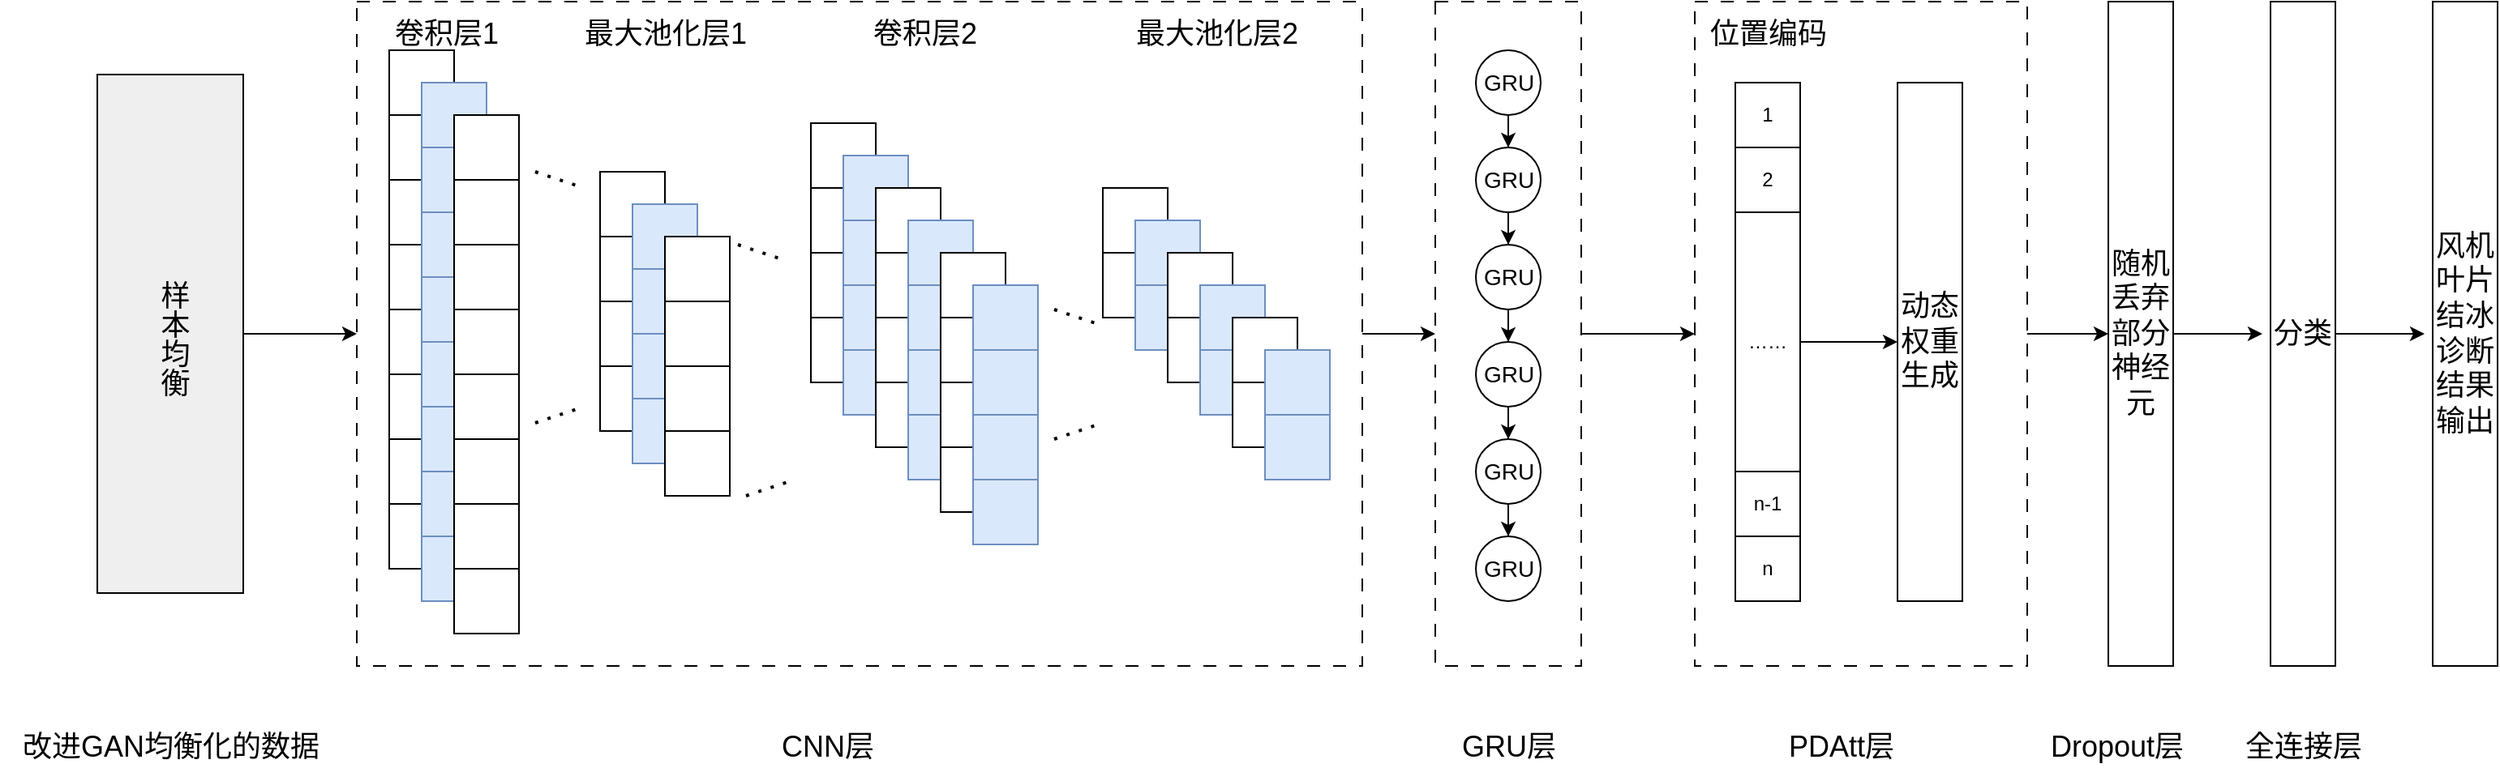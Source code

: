 <mxfile version="28.1.1">
  <diagram name="第 1 页" id="3qfA8Mtb4AT6Ri3JGO9B">
    <mxGraphModel dx="1866" dy="1035" grid="1" gridSize="10" guides="1" tooltips="1" connect="1" arrows="1" fold="1" page="1" pageScale="1" pageWidth="827" pageHeight="1169" math="0" shadow="0">
      <root>
        <mxCell id="0" />
        <mxCell id="1" parent="0" />
        <mxCell id="D4osHIyZ-YNcSRswqnrZ-230" style="edgeStyle=orthogonalEdgeStyle;rounded=0;orthogonalLoop=1;jettySize=auto;html=1;entryX=1;entryY=0.5;entryDx=0;entryDy=0;" parent="1" source="D4osHIyZ-YNcSRswqnrZ-218" edge="1">
          <mxGeometry relative="1" as="geometry">
            <mxPoint x="1340" y="425" as="targetPoint" />
          </mxGeometry>
        </mxCell>
        <mxCell id="D4osHIyZ-YNcSRswqnrZ-218" value="" style="rounded=0;whiteSpace=wrap;html=1;dashed=1;dashPattern=8 8;" parent="1" vertex="1">
          <mxGeometry x="1085" y="220" width="205" height="410" as="geometry" />
        </mxCell>
        <mxCell id="D4osHIyZ-YNcSRswqnrZ-229" style="edgeStyle=orthogonalEdgeStyle;rounded=0;orthogonalLoop=1;jettySize=auto;html=1;entryX=0;entryY=0.5;entryDx=0;entryDy=0;" parent="1" source="D4osHIyZ-YNcSRswqnrZ-191" target="D4osHIyZ-YNcSRswqnrZ-218" edge="1">
          <mxGeometry relative="1" as="geometry" />
        </mxCell>
        <mxCell id="D4osHIyZ-YNcSRswqnrZ-191" value="" style="rounded=0;whiteSpace=wrap;html=1;dashed=1;dashPattern=8 8;" parent="1" vertex="1">
          <mxGeometry x="925" y="220" width="90" height="410" as="geometry" />
        </mxCell>
        <mxCell id="D4osHIyZ-YNcSRswqnrZ-196" style="edgeStyle=orthogonalEdgeStyle;rounded=0;orthogonalLoop=1;jettySize=auto;html=1;exitX=1;exitY=0.5;exitDx=0;exitDy=0;entryX=0;entryY=0.5;entryDx=0;entryDy=0;" parent="1" source="D4osHIyZ-YNcSRswqnrZ-190" target="D4osHIyZ-YNcSRswqnrZ-191" edge="1">
          <mxGeometry relative="1" as="geometry" />
        </mxCell>
        <mxCell id="D4osHIyZ-YNcSRswqnrZ-190" value="" style="rounded=0;whiteSpace=wrap;html=1;dashed=1;dashPattern=8 8;" parent="1" vertex="1">
          <mxGeometry x="260" y="220" width="620" height="410" as="geometry" />
        </mxCell>
        <mxCell id="D4osHIyZ-YNcSRswqnrZ-173" value="" style="group" parent="1" vertex="1" connectable="0">
          <mxGeometry x="720" y="335" width="140" height="180" as="geometry" />
        </mxCell>
        <mxCell id="D4osHIyZ-YNcSRswqnrZ-158" value="" style="rounded=0;whiteSpace=wrap;html=1;" parent="D4osHIyZ-YNcSRswqnrZ-173" vertex="1">
          <mxGeometry width="40" height="40" as="geometry" />
        </mxCell>
        <mxCell id="D4osHIyZ-YNcSRswqnrZ-159" value="" style="rounded=0;whiteSpace=wrap;html=1;" parent="D4osHIyZ-YNcSRswqnrZ-173" vertex="1">
          <mxGeometry y="40" width="40" height="40" as="geometry" />
        </mxCell>
        <mxCell id="D4osHIyZ-YNcSRswqnrZ-163" value="" style="rounded=0;whiteSpace=wrap;html=1;fillColor=#dae8fc;strokeColor=#6c8ebf;" parent="D4osHIyZ-YNcSRswqnrZ-173" vertex="1">
          <mxGeometry x="20" y="20" width="40" height="40" as="geometry" />
        </mxCell>
        <mxCell id="D4osHIyZ-YNcSRswqnrZ-164" value="" style="rounded=0;whiteSpace=wrap;html=1;fillColor=#dae8fc;strokeColor=#6c8ebf;" parent="D4osHIyZ-YNcSRswqnrZ-173" vertex="1">
          <mxGeometry x="20" y="60" width="40" height="40" as="geometry" />
        </mxCell>
        <mxCell id="D4osHIyZ-YNcSRswqnrZ-165" value="" style="rounded=0;whiteSpace=wrap;html=1;" parent="D4osHIyZ-YNcSRswqnrZ-173" vertex="1">
          <mxGeometry x="40" y="40" width="40" height="40" as="geometry" />
        </mxCell>
        <mxCell id="D4osHIyZ-YNcSRswqnrZ-166" value="" style="rounded=0;whiteSpace=wrap;html=1;" parent="D4osHIyZ-YNcSRswqnrZ-173" vertex="1">
          <mxGeometry x="40" y="80" width="40" height="40" as="geometry" />
        </mxCell>
        <mxCell id="D4osHIyZ-YNcSRswqnrZ-167" value="" style="rounded=0;whiteSpace=wrap;html=1;fillColor=#dae8fc;strokeColor=#6c8ebf;" parent="D4osHIyZ-YNcSRswqnrZ-173" vertex="1">
          <mxGeometry x="60" y="60" width="40" height="40" as="geometry" />
        </mxCell>
        <mxCell id="D4osHIyZ-YNcSRswqnrZ-168" value="" style="rounded=0;whiteSpace=wrap;html=1;fillColor=#dae8fc;strokeColor=#6c8ebf;" parent="D4osHIyZ-YNcSRswqnrZ-173" vertex="1">
          <mxGeometry x="60" y="100" width="40" height="40" as="geometry" />
        </mxCell>
        <mxCell id="D4osHIyZ-YNcSRswqnrZ-169" value="" style="rounded=0;whiteSpace=wrap;html=1;" parent="D4osHIyZ-YNcSRswqnrZ-173" vertex="1">
          <mxGeometry x="80" y="80" width="40" height="40" as="geometry" />
        </mxCell>
        <mxCell id="D4osHIyZ-YNcSRswqnrZ-170" value="" style="rounded=0;whiteSpace=wrap;html=1;" parent="D4osHIyZ-YNcSRswqnrZ-173" vertex="1">
          <mxGeometry x="80" y="120" width="40" height="40" as="geometry" />
        </mxCell>
        <mxCell id="D4osHIyZ-YNcSRswqnrZ-171" value="" style="rounded=0;whiteSpace=wrap;html=1;fillColor=#dae8fc;strokeColor=#6c8ebf;" parent="D4osHIyZ-YNcSRswqnrZ-173" vertex="1">
          <mxGeometry x="100" y="100" width="40" height="40" as="geometry" />
        </mxCell>
        <mxCell id="D4osHIyZ-YNcSRswqnrZ-172" value="" style="rounded=0;whiteSpace=wrap;html=1;fillColor=#dae8fc;strokeColor=#6c8ebf;" parent="D4osHIyZ-YNcSRswqnrZ-173" vertex="1">
          <mxGeometry x="100" y="140" width="40" height="40" as="geometry" />
        </mxCell>
        <mxCell id="D4osHIyZ-YNcSRswqnrZ-174" value="" style="group" parent="1" vertex="1" connectable="0">
          <mxGeometry x="540" y="295" width="140" height="260" as="geometry" />
        </mxCell>
        <mxCell id="D4osHIyZ-YNcSRswqnrZ-41" value="" style="rounded=0;whiteSpace=wrap;html=1;" parent="D4osHIyZ-YNcSRswqnrZ-174" vertex="1">
          <mxGeometry width="40" height="40" as="geometry" />
        </mxCell>
        <mxCell id="D4osHIyZ-YNcSRswqnrZ-42" value="" style="rounded=0;whiteSpace=wrap;html=1;" parent="D4osHIyZ-YNcSRswqnrZ-174" vertex="1">
          <mxGeometry y="40" width="40" height="40" as="geometry" />
        </mxCell>
        <mxCell id="D4osHIyZ-YNcSRswqnrZ-43" value="" style="rounded=0;whiteSpace=wrap;html=1;" parent="D4osHIyZ-YNcSRswqnrZ-174" vertex="1">
          <mxGeometry y="80" width="40" height="40" as="geometry" />
        </mxCell>
        <mxCell id="D4osHIyZ-YNcSRswqnrZ-44" value="" style="rounded=0;whiteSpace=wrap;html=1;" parent="D4osHIyZ-YNcSRswqnrZ-174" vertex="1">
          <mxGeometry y="120" width="40" height="40" as="geometry" />
        </mxCell>
        <mxCell id="D4osHIyZ-YNcSRswqnrZ-45" value="" style="rounded=0;whiteSpace=wrap;html=1;fillColor=#dae8fc;strokeColor=#6c8ebf;" parent="D4osHIyZ-YNcSRswqnrZ-174" vertex="1">
          <mxGeometry x="20" y="20" width="40" height="40" as="geometry" />
        </mxCell>
        <mxCell id="D4osHIyZ-YNcSRswqnrZ-46" value="" style="rounded=0;whiteSpace=wrap;html=1;fillColor=#dae8fc;strokeColor=#6c8ebf;" parent="D4osHIyZ-YNcSRswqnrZ-174" vertex="1">
          <mxGeometry x="20" y="60" width="40" height="40" as="geometry" />
        </mxCell>
        <mxCell id="D4osHIyZ-YNcSRswqnrZ-47" value="" style="rounded=0;whiteSpace=wrap;html=1;fillColor=#dae8fc;strokeColor=#6c8ebf;" parent="D4osHIyZ-YNcSRswqnrZ-174" vertex="1">
          <mxGeometry x="20" y="140" width="40" height="40" as="geometry" />
        </mxCell>
        <mxCell id="D4osHIyZ-YNcSRswqnrZ-50" value="" style="rounded=0;whiteSpace=wrap;html=1;fillColor=#dae8fc;strokeColor=#6c8ebf;" parent="D4osHIyZ-YNcSRswqnrZ-174" vertex="1">
          <mxGeometry x="20" y="100" width="40" height="40" as="geometry" />
        </mxCell>
        <mxCell id="D4osHIyZ-YNcSRswqnrZ-93" value="" style="rounded=0;whiteSpace=wrap;html=1;" parent="D4osHIyZ-YNcSRswqnrZ-174" vertex="1">
          <mxGeometry x="40" y="40" width="40" height="40" as="geometry" />
        </mxCell>
        <mxCell id="D4osHIyZ-YNcSRswqnrZ-94" value="" style="rounded=0;whiteSpace=wrap;html=1;" parent="D4osHIyZ-YNcSRswqnrZ-174" vertex="1">
          <mxGeometry x="40" y="80" width="40" height="40" as="geometry" />
        </mxCell>
        <mxCell id="D4osHIyZ-YNcSRswqnrZ-95" value="" style="rounded=0;whiteSpace=wrap;html=1;" parent="D4osHIyZ-YNcSRswqnrZ-174" vertex="1">
          <mxGeometry x="40" y="160" width="40" height="40" as="geometry" />
        </mxCell>
        <mxCell id="D4osHIyZ-YNcSRswqnrZ-96" value="" style="rounded=0;whiteSpace=wrap;html=1;" parent="D4osHIyZ-YNcSRswqnrZ-174" vertex="1">
          <mxGeometry x="40" y="120" width="40" height="40" as="geometry" />
        </mxCell>
        <mxCell id="D4osHIyZ-YNcSRswqnrZ-97" value="" style="rounded=0;whiteSpace=wrap;html=1;fillColor=#dae8fc;strokeColor=#6c8ebf;" parent="D4osHIyZ-YNcSRswqnrZ-174" vertex="1">
          <mxGeometry x="60" y="60" width="40" height="40" as="geometry" />
        </mxCell>
        <mxCell id="D4osHIyZ-YNcSRswqnrZ-98" value="" style="rounded=0;whiteSpace=wrap;html=1;fillColor=#dae8fc;strokeColor=#6c8ebf;" parent="D4osHIyZ-YNcSRswqnrZ-174" vertex="1">
          <mxGeometry x="60" y="100" width="40" height="40" as="geometry" />
        </mxCell>
        <mxCell id="D4osHIyZ-YNcSRswqnrZ-99" value="" style="rounded=0;whiteSpace=wrap;html=1;fillColor=#dae8fc;strokeColor=#6c8ebf;" parent="D4osHIyZ-YNcSRswqnrZ-174" vertex="1">
          <mxGeometry x="60" y="180" width="40" height="40" as="geometry" />
        </mxCell>
        <mxCell id="D4osHIyZ-YNcSRswqnrZ-100" value="" style="rounded=0;whiteSpace=wrap;html=1;fillColor=#dae8fc;strokeColor=#6c8ebf;" parent="D4osHIyZ-YNcSRswqnrZ-174" vertex="1">
          <mxGeometry x="60" y="140" width="40" height="40" as="geometry" />
        </mxCell>
        <mxCell id="D4osHIyZ-YNcSRswqnrZ-101" value="" style="rounded=0;whiteSpace=wrap;html=1;" parent="D4osHIyZ-YNcSRswqnrZ-174" vertex="1">
          <mxGeometry x="80" y="80" width="40" height="40" as="geometry" />
        </mxCell>
        <mxCell id="D4osHIyZ-YNcSRswqnrZ-102" value="" style="rounded=0;whiteSpace=wrap;html=1;" parent="D4osHIyZ-YNcSRswqnrZ-174" vertex="1">
          <mxGeometry x="80" y="120" width="40" height="40" as="geometry" />
        </mxCell>
        <mxCell id="D4osHIyZ-YNcSRswqnrZ-103" value="" style="rounded=0;whiteSpace=wrap;html=1;" parent="D4osHIyZ-YNcSRswqnrZ-174" vertex="1">
          <mxGeometry x="80" y="200" width="40" height="40" as="geometry" />
        </mxCell>
        <mxCell id="D4osHIyZ-YNcSRswqnrZ-104" value="" style="rounded=0;whiteSpace=wrap;html=1;" parent="D4osHIyZ-YNcSRswqnrZ-174" vertex="1">
          <mxGeometry x="80" y="160" width="40" height="40" as="geometry" />
        </mxCell>
        <mxCell id="D4osHIyZ-YNcSRswqnrZ-105" value="" style="rounded=0;whiteSpace=wrap;html=1;" parent="D4osHIyZ-YNcSRswqnrZ-174" vertex="1">
          <mxGeometry x="80" y="80" width="40" height="40" as="geometry" />
        </mxCell>
        <mxCell id="D4osHIyZ-YNcSRswqnrZ-106" value="" style="rounded=0;whiteSpace=wrap;html=1;" parent="D4osHIyZ-YNcSRswqnrZ-174" vertex="1">
          <mxGeometry x="80" y="120" width="40" height="40" as="geometry" />
        </mxCell>
        <mxCell id="D4osHIyZ-YNcSRswqnrZ-107" value="" style="rounded=0;whiteSpace=wrap;html=1;" parent="D4osHIyZ-YNcSRswqnrZ-174" vertex="1">
          <mxGeometry x="80" y="200" width="40" height="40" as="geometry" />
        </mxCell>
        <mxCell id="D4osHIyZ-YNcSRswqnrZ-108" value="" style="rounded=0;whiteSpace=wrap;html=1;" parent="D4osHIyZ-YNcSRswqnrZ-174" vertex="1">
          <mxGeometry x="80" y="160" width="40" height="40" as="geometry" />
        </mxCell>
        <mxCell id="D4osHIyZ-YNcSRswqnrZ-109" value="" style="rounded=0;whiteSpace=wrap;html=1;fillColor=#dae8fc;strokeColor=#6c8ebf;" parent="D4osHIyZ-YNcSRswqnrZ-174" vertex="1">
          <mxGeometry x="100" y="100" width="40" height="40" as="geometry" />
        </mxCell>
        <mxCell id="D4osHIyZ-YNcSRswqnrZ-110" value="" style="rounded=0;whiteSpace=wrap;html=1;fillColor=#dae8fc;strokeColor=#6c8ebf;" parent="D4osHIyZ-YNcSRswqnrZ-174" vertex="1">
          <mxGeometry x="100" y="140" width="40" height="40" as="geometry" />
        </mxCell>
        <mxCell id="D4osHIyZ-YNcSRswqnrZ-111" value="" style="rounded=0;whiteSpace=wrap;html=1;fillColor=#dae8fc;strokeColor=#6c8ebf;" parent="D4osHIyZ-YNcSRswqnrZ-174" vertex="1">
          <mxGeometry x="100" y="220" width="40" height="40" as="geometry" />
        </mxCell>
        <mxCell id="D4osHIyZ-YNcSRswqnrZ-112" value="" style="rounded=0;whiteSpace=wrap;html=1;fillColor=#dae8fc;strokeColor=#6c8ebf;" parent="D4osHIyZ-YNcSRswqnrZ-174" vertex="1">
          <mxGeometry x="100" y="180" width="40" height="40" as="geometry" />
        </mxCell>
        <mxCell id="D4osHIyZ-YNcSRswqnrZ-175" value="" style="group" parent="1" vertex="1" connectable="0">
          <mxGeometry x="410" y="325" width="80" height="200" as="geometry" />
        </mxCell>
        <mxCell id="D4osHIyZ-YNcSRswqnrZ-25" value="" style="rounded=0;whiteSpace=wrap;html=1;" parent="D4osHIyZ-YNcSRswqnrZ-175" vertex="1">
          <mxGeometry width="40" height="40" as="geometry" />
        </mxCell>
        <mxCell id="D4osHIyZ-YNcSRswqnrZ-26" value="" style="rounded=0;whiteSpace=wrap;html=1;" parent="D4osHIyZ-YNcSRswqnrZ-175" vertex="1">
          <mxGeometry y="40" width="40" height="40" as="geometry" />
        </mxCell>
        <mxCell id="D4osHIyZ-YNcSRswqnrZ-27" value="" style="rounded=0;whiteSpace=wrap;html=1;" parent="D4osHIyZ-YNcSRswqnrZ-175" vertex="1">
          <mxGeometry y="80" width="40" height="40" as="geometry" />
        </mxCell>
        <mxCell id="D4osHIyZ-YNcSRswqnrZ-28" value="" style="rounded=0;whiteSpace=wrap;html=1;" parent="D4osHIyZ-YNcSRswqnrZ-175" vertex="1">
          <mxGeometry y="120" width="40" height="40" as="geometry" />
        </mxCell>
        <mxCell id="D4osHIyZ-YNcSRswqnrZ-29" value="" style="rounded=0;whiteSpace=wrap;html=1;fillColor=#dae8fc;strokeColor=#6c8ebf;" parent="D4osHIyZ-YNcSRswqnrZ-175" vertex="1">
          <mxGeometry x="20" y="20" width="40" height="40" as="geometry" />
        </mxCell>
        <mxCell id="D4osHIyZ-YNcSRswqnrZ-30" value="" style="rounded=0;whiteSpace=wrap;html=1;fillColor=#dae8fc;strokeColor=#6c8ebf;" parent="D4osHIyZ-YNcSRswqnrZ-175" vertex="1">
          <mxGeometry x="20" y="60" width="40" height="40" as="geometry" />
        </mxCell>
        <mxCell id="D4osHIyZ-YNcSRswqnrZ-31" value="" style="rounded=0;whiteSpace=wrap;html=1;fillColor=#dae8fc;strokeColor=#6c8ebf;" parent="D4osHIyZ-YNcSRswqnrZ-175" vertex="1">
          <mxGeometry x="20" y="140" width="40" height="40" as="geometry" />
        </mxCell>
        <mxCell id="D4osHIyZ-YNcSRswqnrZ-36" value="" style="rounded=0;whiteSpace=wrap;html=1;fillColor=#dae8fc;strokeColor=#6c8ebf;" parent="D4osHIyZ-YNcSRswqnrZ-175" vertex="1">
          <mxGeometry x="20" y="100" width="40" height="40" as="geometry" />
        </mxCell>
        <mxCell id="D4osHIyZ-YNcSRswqnrZ-113" value="" style="rounded=0;whiteSpace=wrap;html=1;" parent="D4osHIyZ-YNcSRswqnrZ-175" vertex="1">
          <mxGeometry x="40" y="40" width="40" height="40" as="geometry" />
        </mxCell>
        <mxCell id="D4osHIyZ-YNcSRswqnrZ-114" value="" style="rounded=0;whiteSpace=wrap;html=1;" parent="D4osHIyZ-YNcSRswqnrZ-175" vertex="1">
          <mxGeometry x="40" y="80" width="40" height="40" as="geometry" />
        </mxCell>
        <mxCell id="D4osHIyZ-YNcSRswqnrZ-115" value="" style="rounded=0;whiteSpace=wrap;html=1;" parent="D4osHIyZ-YNcSRswqnrZ-175" vertex="1">
          <mxGeometry x="40" y="160" width="40" height="40" as="geometry" />
        </mxCell>
        <mxCell id="D4osHIyZ-YNcSRswqnrZ-116" value="" style="rounded=0;whiteSpace=wrap;html=1;" parent="D4osHIyZ-YNcSRswqnrZ-175" vertex="1">
          <mxGeometry x="40" y="120" width="40" height="40" as="geometry" />
        </mxCell>
        <mxCell id="D4osHIyZ-YNcSRswqnrZ-176" value="" style="group" parent="1" vertex="1" connectable="0">
          <mxGeometry x="280" y="250" width="80" height="360" as="geometry" />
        </mxCell>
        <mxCell id="D4osHIyZ-YNcSRswqnrZ-1" value="" style="rounded=0;whiteSpace=wrap;html=1;" parent="D4osHIyZ-YNcSRswqnrZ-176" vertex="1">
          <mxGeometry width="40" height="40" as="geometry" />
        </mxCell>
        <mxCell id="D4osHIyZ-YNcSRswqnrZ-2" value="" style="rounded=0;whiteSpace=wrap;html=1;" parent="D4osHIyZ-YNcSRswqnrZ-176" vertex="1">
          <mxGeometry y="40" width="40" height="40" as="geometry" />
        </mxCell>
        <mxCell id="D4osHIyZ-YNcSRswqnrZ-3" value="" style="rounded=0;whiteSpace=wrap;html=1;" parent="D4osHIyZ-YNcSRswqnrZ-176" vertex="1">
          <mxGeometry y="80" width="40" height="40" as="geometry" />
        </mxCell>
        <mxCell id="D4osHIyZ-YNcSRswqnrZ-4" value="" style="rounded=0;whiteSpace=wrap;html=1;" parent="D4osHIyZ-YNcSRswqnrZ-176" vertex="1">
          <mxGeometry y="120" width="40" height="40" as="geometry" />
        </mxCell>
        <mxCell id="D4osHIyZ-YNcSRswqnrZ-5" value="" style="rounded=0;whiteSpace=wrap;html=1;" parent="D4osHIyZ-YNcSRswqnrZ-176" vertex="1">
          <mxGeometry y="160" width="40" height="40" as="geometry" />
        </mxCell>
        <mxCell id="D4osHIyZ-YNcSRswqnrZ-6" value="" style="rounded=0;whiteSpace=wrap;html=1;" parent="D4osHIyZ-YNcSRswqnrZ-176" vertex="1">
          <mxGeometry y="200" width="40" height="40" as="geometry" />
        </mxCell>
        <mxCell id="D4osHIyZ-YNcSRswqnrZ-7" value="" style="rounded=0;whiteSpace=wrap;html=1;" parent="D4osHIyZ-YNcSRswqnrZ-176" vertex="1">
          <mxGeometry y="240" width="40" height="40" as="geometry" />
        </mxCell>
        <mxCell id="D4osHIyZ-YNcSRswqnrZ-8" value="" style="rounded=0;whiteSpace=wrap;html=1;" parent="D4osHIyZ-YNcSRswqnrZ-176" vertex="1">
          <mxGeometry y="280" width="40" height="40" as="geometry" />
        </mxCell>
        <mxCell id="D4osHIyZ-YNcSRswqnrZ-9" value="" style="rounded=0;whiteSpace=wrap;html=1;fillColor=#dae8fc;strokeColor=#6c8ebf;" parent="D4osHIyZ-YNcSRswqnrZ-176" vertex="1">
          <mxGeometry x="20" y="20" width="40" height="40" as="geometry" />
        </mxCell>
        <mxCell id="D4osHIyZ-YNcSRswqnrZ-10" value="" style="rounded=0;whiteSpace=wrap;html=1;fillColor=#dae8fc;strokeColor=#6c8ebf;" parent="D4osHIyZ-YNcSRswqnrZ-176" vertex="1">
          <mxGeometry x="20" y="60" width="40" height="40" as="geometry" />
        </mxCell>
        <mxCell id="D4osHIyZ-YNcSRswqnrZ-11" value="" style="rounded=0;whiteSpace=wrap;html=1;fillColor=#dae8fc;strokeColor=#6c8ebf;" parent="D4osHIyZ-YNcSRswqnrZ-176" vertex="1">
          <mxGeometry x="20" y="100" width="40" height="40" as="geometry" />
        </mxCell>
        <mxCell id="D4osHIyZ-YNcSRswqnrZ-12" value="" style="rounded=0;whiteSpace=wrap;html=1;fillColor=#dae8fc;strokeColor=#6c8ebf;" parent="D4osHIyZ-YNcSRswqnrZ-176" vertex="1">
          <mxGeometry x="20" y="140" width="40" height="40" as="geometry" />
        </mxCell>
        <mxCell id="D4osHIyZ-YNcSRswqnrZ-13" value="" style="rounded=0;whiteSpace=wrap;html=1;fillColor=#dae8fc;strokeColor=#6c8ebf;" parent="D4osHIyZ-YNcSRswqnrZ-176" vertex="1">
          <mxGeometry x="20" y="180" width="40" height="40" as="geometry" />
        </mxCell>
        <mxCell id="D4osHIyZ-YNcSRswqnrZ-14" value="" style="rounded=0;whiteSpace=wrap;html=1;fillColor=#dae8fc;strokeColor=#6c8ebf;" parent="D4osHIyZ-YNcSRswqnrZ-176" vertex="1">
          <mxGeometry x="20" y="220" width="40" height="40" as="geometry" />
        </mxCell>
        <mxCell id="D4osHIyZ-YNcSRswqnrZ-15" value="" style="rounded=0;whiteSpace=wrap;html=1;fillColor=#dae8fc;strokeColor=#6c8ebf;" parent="D4osHIyZ-YNcSRswqnrZ-176" vertex="1">
          <mxGeometry x="20" y="260" width="40" height="40" as="geometry" />
        </mxCell>
        <mxCell id="D4osHIyZ-YNcSRswqnrZ-16" value="" style="rounded=0;whiteSpace=wrap;html=1;fillColor=#dae8fc;strokeColor=#6c8ebf;" parent="D4osHIyZ-YNcSRswqnrZ-176" vertex="1">
          <mxGeometry x="20" y="300" width="40" height="40" as="geometry" />
        </mxCell>
        <mxCell id="D4osHIyZ-YNcSRswqnrZ-17" value="" style="rounded=0;whiteSpace=wrap;html=1;" parent="D4osHIyZ-YNcSRswqnrZ-176" vertex="1">
          <mxGeometry x="40" y="40" width="40" height="40" as="geometry" />
        </mxCell>
        <mxCell id="D4osHIyZ-YNcSRswqnrZ-18" value="" style="rounded=0;whiteSpace=wrap;html=1;" parent="D4osHIyZ-YNcSRswqnrZ-176" vertex="1">
          <mxGeometry x="40" y="80" width="40" height="40" as="geometry" />
        </mxCell>
        <mxCell id="D4osHIyZ-YNcSRswqnrZ-19" value="" style="rounded=0;whiteSpace=wrap;html=1;" parent="D4osHIyZ-YNcSRswqnrZ-176" vertex="1">
          <mxGeometry x="40" y="120" width="40" height="40" as="geometry" />
        </mxCell>
        <mxCell id="D4osHIyZ-YNcSRswqnrZ-20" value="" style="rounded=0;whiteSpace=wrap;html=1;" parent="D4osHIyZ-YNcSRswqnrZ-176" vertex="1">
          <mxGeometry x="40" y="160" width="40" height="40" as="geometry" />
        </mxCell>
        <mxCell id="D4osHIyZ-YNcSRswqnrZ-21" value="" style="rounded=0;whiteSpace=wrap;html=1;" parent="D4osHIyZ-YNcSRswqnrZ-176" vertex="1">
          <mxGeometry x="40" y="200" width="40" height="40" as="geometry" />
        </mxCell>
        <mxCell id="D4osHIyZ-YNcSRswqnrZ-22" value="" style="rounded=0;whiteSpace=wrap;html=1;" parent="D4osHIyZ-YNcSRswqnrZ-176" vertex="1">
          <mxGeometry x="40" y="240" width="40" height="40" as="geometry" />
        </mxCell>
        <mxCell id="D4osHIyZ-YNcSRswqnrZ-23" value="" style="rounded=0;whiteSpace=wrap;html=1;" parent="D4osHIyZ-YNcSRswqnrZ-176" vertex="1">
          <mxGeometry x="40" y="280" width="40" height="40" as="geometry" />
        </mxCell>
        <mxCell id="D4osHIyZ-YNcSRswqnrZ-24" value="" style="rounded=0;whiteSpace=wrap;html=1;" parent="D4osHIyZ-YNcSRswqnrZ-176" vertex="1">
          <mxGeometry x="40" y="320" width="40" height="40" as="geometry" />
        </mxCell>
        <mxCell id="D4osHIyZ-YNcSRswqnrZ-179" style="edgeStyle=orthogonalEdgeStyle;rounded=0;orthogonalLoop=1;jettySize=auto;html=1;entryX=0.5;entryY=0;entryDx=0;entryDy=0;" parent="1" source="D4osHIyZ-YNcSRswqnrZ-177" target="D4osHIyZ-YNcSRswqnrZ-178" edge="1">
          <mxGeometry relative="1" as="geometry" />
        </mxCell>
        <mxCell id="D4osHIyZ-YNcSRswqnrZ-177" value="" style="ellipse;whiteSpace=wrap;html=1;aspect=fixed;" parent="1" vertex="1">
          <mxGeometry x="950" y="310" width="40" height="40" as="geometry" />
        </mxCell>
        <mxCell id="D4osHIyZ-YNcSRswqnrZ-181" style="edgeStyle=orthogonalEdgeStyle;rounded=0;orthogonalLoop=1;jettySize=auto;html=1;entryX=0.5;entryY=0;entryDx=0;entryDy=0;" parent="1" source="D4osHIyZ-YNcSRswqnrZ-178" target="D4osHIyZ-YNcSRswqnrZ-180" edge="1">
          <mxGeometry relative="1" as="geometry" />
        </mxCell>
        <mxCell id="D4osHIyZ-YNcSRswqnrZ-178" value="" style="ellipse;whiteSpace=wrap;html=1;aspect=fixed;" parent="1" vertex="1">
          <mxGeometry x="950" y="370" width="40" height="40" as="geometry" />
        </mxCell>
        <mxCell id="D4osHIyZ-YNcSRswqnrZ-187" style="edgeStyle=orthogonalEdgeStyle;rounded=0;orthogonalLoop=1;jettySize=auto;html=1;entryX=0.5;entryY=0;entryDx=0;entryDy=0;" parent="1" source="D4osHIyZ-YNcSRswqnrZ-180" target="D4osHIyZ-YNcSRswqnrZ-183" edge="1">
          <mxGeometry relative="1" as="geometry" />
        </mxCell>
        <mxCell id="D4osHIyZ-YNcSRswqnrZ-180" value="" style="ellipse;whiteSpace=wrap;html=1;aspect=fixed;" parent="1" vertex="1">
          <mxGeometry x="950" y="430" width="40" height="40" as="geometry" />
        </mxCell>
        <mxCell id="D4osHIyZ-YNcSRswqnrZ-182" style="edgeStyle=orthogonalEdgeStyle;rounded=0;orthogonalLoop=1;jettySize=auto;html=1;entryX=0.5;entryY=0;entryDx=0;entryDy=0;" parent="1" source="D4osHIyZ-YNcSRswqnrZ-183" target="D4osHIyZ-YNcSRswqnrZ-185" edge="1">
          <mxGeometry relative="1" as="geometry" />
        </mxCell>
        <mxCell id="D4osHIyZ-YNcSRswqnrZ-183" value="" style="ellipse;whiteSpace=wrap;html=1;aspect=fixed;" parent="1" vertex="1">
          <mxGeometry x="950" y="490" width="40" height="40" as="geometry" />
        </mxCell>
        <mxCell id="D4osHIyZ-YNcSRswqnrZ-185" value="" style="ellipse;whiteSpace=wrap;html=1;aspect=fixed;" parent="1" vertex="1">
          <mxGeometry x="950" y="550" width="40" height="40" as="geometry" />
        </mxCell>
        <mxCell id="D4osHIyZ-YNcSRswqnrZ-193" style="edgeStyle=orthogonalEdgeStyle;rounded=0;orthogonalLoop=1;jettySize=auto;html=1;entryX=0.5;entryY=0;entryDx=0;entryDy=0;" parent="1" source="D4osHIyZ-YNcSRswqnrZ-192" target="D4osHIyZ-YNcSRswqnrZ-177" edge="1">
          <mxGeometry relative="1" as="geometry" />
        </mxCell>
        <mxCell id="D4osHIyZ-YNcSRswqnrZ-192" value="" style="ellipse;whiteSpace=wrap;html=1;aspect=fixed;" parent="1" vertex="1">
          <mxGeometry x="950" y="250" width="40" height="40" as="geometry" />
        </mxCell>
        <mxCell id="D4osHIyZ-YNcSRswqnrZ-231" style="edgeStyle=orthogonalEdgeStyle;rounded=0;orthogonalLoop=1;jettySize=auto;html=1;entryX=1;entryY=0.5;entryDx=0;entryDy=0;" parent="1" edge="1">
          <mxGeometry relative="1" as="geometry">
            <mxPoint x="1380" y="425" as="sourcePoint" />
            <mxPoint x="1435" y="425" as="targetPoint" />
          </mxGeometry>
        </mxCell>
        <mxCell id="D4osHIyZ-YNcSRswqnrZ-197" value="&lt;font style=&quot;font-size: 18px;&quot;&gt;CNN层&lt;/font&gt;" style="text;html=1;align=center;verticalAlign=middle;resizable=0;points=[];autosize=1;strokeColor=none;fillColor=none;" parent="1" vertex="1">
          <mxGeometry x="510" y="660" width="80" height="40" as="geometry" />
        </mxCell>
        <mxCell id="D4osHIyZ-YNcSRswqnrZ-198" value="&lt;font style=&quot;font-size: 18px;&quot;&gt;卷积层1&lt;/font&gt;" style="text;html=1;align=center;verticalAlign=middle;resizable=0;points=[];autosize=1;strokeColor=none;fillColor=none;" parent="1" vertex="1">
          <mxGeometry x="270" y="220" width="90" height="40" as="geometry" />
        </mxCell>
        <mxCell id="D4osHIyZ-YNcSRswqnrZ-199" value="&lt;font style=&quot;font-size: 18px;&quot;&gt;最大池化层1&lt;/font&gt;" style="text;html=1;align=center;verticalAlign=middle;resizable=0;points=[];autosize=1;strokeColor=none;fillColor=none;" parent="1" vertex="1">
          <mxGeometry x="390" y="220" width="120" height="40" as="geometry" />
        </mxCell>
        <mxCell id="D4osHIyZ-YNcSRswqnrZ-200" value="&lt;font style=&quot;font-size: 18px;&quot;&gt;卷积层2&lt;/font&gt;" style="text;html=1;align=center;verticalAlign=middle;resizable=0;points=[];autosize=1;strokeColor=none;fillColor=none;" parent="1" vertex="1">
          <mxGeometry x="565" y="220" width="90" height="40" as="geometry" />
        </mxCell>
        <mxCell id="D4osHIyZ-YNcSRswqnrZ-201" value="&lt;font style=&quot;font-size: 18px;&quot;&gt;最大池化层2&lt;/font&gt;" style="text;html=1;align=center;verticalAlign=middle;resizable=0;points=[];autosize=1;strokeColor=none;fillColor=none;" parent="1" vertex="1">
          <mxGeometry x="730" y="220" width="120" height="40" as="geometry" />
        </mxCell>
        <mxCell id="D4osHIyZ-YNcSRswqnrZ-202" value="&lt;font style=&quot;font-size: 18px;&quot;&gt;GRU层&lt;/font&gt;" style="text;html=1;align=center;verticalAlign=middle;resizable=0;points=[];autosize=1;strokeColor=none;fillColor=none;" parent="1" vertex="1">
          <mxGeometry x="930" y="660" width="80" height="40" as="geometry" />
        </mxCell>
        <mxCell id="D4osHIyZ-YNcSRswqnrZ-203" value="&lt;font style=&quot;font-size: 18px;&quot;&gt;PDAtt层&lt;/font&gt;" style="text;html=1;align=center;verticalAlign=middle;resizable=0;points=[];autosize=1;strokeColor=none;fillColor=none;" parent="1" vertex="1">
          <mxGeometry x="1130" y="660" width="90" height="40" as="geometry" />
        </mxCell>
        <mxCell id="D4osHIyZ-YNcSRswqnrZ-204" value="&lt;font style=&quot;font-size: 18px;&quot;&gt;Dropout层&lt;/font&gt;" style="text;html=1;align=center;verticalAlign=middle;resizable=0;points=[];autosize=1;strokeColor=none;fillColor=none;" parent="1" vertex="1">
          <mxGeometry x="1290" y="660" width="110" height="40" as="geometry" />
        </mxCell>
        <mxCell id="D4osHIyZ-YNcSRswqnrZ-232" style="edgeStyle=orthogonalEdgeStyle;rounded=0;orthogonalLoop=1;jettySize=auto;html=1;entryX=1;entryY=0.5;entryDx=0;entryDy=0;" parent="1" edge="1">
          <mxGeometry relative="1" as="geometry">
            <mxPoint x="1475" y="425" as="sourcePoint" />
            <mxPoint x="1535" y="425" as="targetPoint" />
          </mxGeometry>
        </mxCell>
        <mxCell id="D4osHIyZ-YNcSRswqnrZ-211" value="n" style="rounded=0;whiteSpace=wrap;html=1;" parent="1" vertex="1">
          <mxGeometry x="1110" y="550" width="40" height="40" as="geometry" />
        </mxCell>
        <mxCell id="D4osHIyZ-YNcSRswqnrZ-212" value="n-1" style="rounded=0;whiteSpace=wrap;html=1;" parent="1" vertex="1">
          <mxGeometry x="1110" y="510" width="40" height="40" as="geometry" />
        </mxCell>
        <mxCell id="D4osHIyZ-YNcSRswqnrZ-214" value="1" style="rounded=0;whiteSpace=wrap;html=1;" parent="1" vertex="1">
          <mxGeometry x="1110" y="270" width="40" height="40" as="geometry" />
        </mxCell>
        <mxCell id="D4osHIyZ-YNcSRswqnrZ-215" value="2" style="rounded=0;whiteSpace=wrap;html=1;" parent="1" vertex="1">
          <mxGeometry x="1110" y="310" width="40" height="40" as="geometry" />
        </mxCell>
        <mxCell id="D4osHIyZ-YNcSRswqnrZ-240" style="edgeStyle=orthogonalEdgeStyle;rounded=0;orthogonalLoop=1;jettySize=auto;html=1;" parent="1" source="D4osHIyZ-YNcSRswqnrZ-216" target="D4osHIyZ-YNcSRswqnrZ-239" edge="1">
          <mxGeometry relative="1" as="geometry" />
        </mxCell>
        <mxCell id="D4osHIyZ-YNcSRswqnrZ-216" value="……" style="rounded=0;whiteSpace=wrap;html=1;" parent="1" vertex="1">
          <mxGeometry x="1110" y="350" width="40" height="160" as="geometry" />
        </mxCell>
        <mxCell id="D4osHIyZ-YNcSRswqnrZ-217" value="&lt;font style=&quot;font-size: 18px;&quot;&gt;位置编码&lt;/font&gt;" style="text;html=1;align=center;verticalAlign=middle;resizable=0;points=[];autosize=1;strokeColor=none;fillColor=none;" parent="1" vertex="1">
          <mxGeometry x="1080" y="220" width="100" height="40" as="geometry" />
        </mxCell>
        <mxCell id="D4osHIyZ-YNcSRswqnrZ-235" value="&lt;font style=&quot;font-size: 18px;&quot;&gt;风机叶片结冰诊断结果输出&lt;/font&gt;" style="rounded=0;whiteSpace=wrap;html=1;" parent="1" vertex="1">
          <mxGeometry x="1540" y="220" width="40" height="410" as="geometry" />
        </mxCell>
        <mxCell id="D4osHIyZ-YNcSRswqnrZ-236" value="&lt;font style=&quot;font-size: 18px;&quot;&gt;分类&lt;/font&gt;" style="rounded=0;whiteSpace=wrap;html=1;" parent="1" vertex="1">
          <mxGeometry x="1440" y="220" width="40" height="410" as="geometry" />
        </mxCell>
        <mxCell id="D4osHIyZ-YNcSRswqnrZ-237" value="&lt;font style=&quot;font-size: 18px;&quot;&gt;全连接层&lt;/font&gt;" style="text;html=1;align=center;verticalAlign=middle;resizable=0;points=[];autosize=1;strokeColor=none;fillColor=none;" parent="1" vertex="1">
          <mxGeometry x="1410" y="660" width="100" height="40" as="geometry" />
        </mxCell>
        <mxCell id="D4osHIyZ-YNcSRswqnrZ-238" value="&lt;font style=&quot;font-size: 18px;&quot;&gt;随机丢弃部分神经元&lt;/font&gt;" style="rounded=0;whiteSpace=wrap;html=1;" parent="1" vertex="1">
          <mxGeometry x="1340" y="220" width="40" height="410" as="geometry" />
        </mxCell>
        <mxCell id="D4osHIyZ-YNcSRswqnrZ-239" value="&lt;font style=&quot;font-size: 18px;&quot;&gt;动态权重生成&lt;/font&gt;" style="rounded=0;whiteSpace=wrap;html=1;" parent="1" vertex="1">
          <mxGeometry x="1210" y="270" width="40" height="320" as="geometry" />
        </mxCell>
        <mxCell id="l1kBNgppY7Q0AlLtdItp-3" value="" style="endArrow=none;dashed=1;html=1;dashPattern=1 3;strokeWidth=2;rounded=0;" parent="1" edge="1">
          <mxGeometry width="50" height="50" relative="1" as="geometry">
            <mxPoint x="370" y="325" as="sourcePoint" />
            <mxPoint x="400" y="335" as="targetPoint" />
          </mxGeometry>
        </mxCell>
        <mxCell id="l1kBNgppY7Q0AlLtdItp-7" value="" style="endArrow=none;dashed=1;html=1;dashPattern=1 3;strokeWidth=2;rounded=0;" parent="1" edge="1">
          <mxGeometry width="50" height="50" relative="1" as="geometry">
            <mxPoint x="370" y="480" as="sourcePoint" />
            <mxPoint x="400" y="470" as="targetPoint" />
          </mxGeometry>
        </mxCell>
        <mxCell id="l1kBNgppY7Q0AlLtdItp-8" value="" style="endArrow=none;dashed=1;html=1;dashPattern=1 3;strokeWidth=2;rounded=0;" parent="1" edge="1">
          <mxGeometry width="50" height="50" relative="1" as="geometry">
            <mxPoint x="495" y="370" as="sourcePoint" />
            <mxPoint x="525" y="380" as="targetPoint" />
          </mxGeometry>
        </mxCell>
        <mxCell id="l1kBNgppY7Q0AlLtdItp-9" value="" style="endArrow=none;dashed=1;html=1;dashPattern=1 3;strokeWidth=2;rounded=0;" parent="1" edge="1">
          <mxGeometry width="50" height="50" relative="1" as="geometry">
            <mxPoint x="500" y="525" as="sourcePoint" />
            <mxPoint x="530" y="515" as="targetPoint" />
          </mxGeometry>
        </mxCell>
        <mxCell id="l1kBNgppY7Q0AlLtdItp-10" value="" style="endArrow=none;dashed=1;html=1;dashPattern=1 3;strokeWidth=2;rounded=0;" parent="1" edge="1">
          <mxGeometry width="50" height="50" relative="1" as="geometry">
            <mxPoint x="690" y="410" as="sourcePoint" />
            <mxPoint x="720" y="420" as="targetPoint" />
          </mxGeometry>
        </mxCell>
        <mxCell id="l1kBNgppY7Q0AlLtdItp-11" value="" style="endArrow=none;dashed=1;html=1;dashPattern=1 3;strokeWidth=2;rounded=0;" parent="1" edge="1">
          <mxGeometry width="50" height="50" relative="1" as="geometry">
            <mxPoint x="690" y="490" as="sourcePoint" />
            <mxPoint x="720" y="480" as="targetPoint" />
          </mxGeometry>
        </mxCell>
        <mxCell id="ZMVVQIbbFwEwYx_7ASQk-3" style="edgeStyle=orthogonalEdgeStyle;rounded=0;orthogonalLoop=1;jettySize=auto;html=1;entryX=0;entryY=0.5;entryDx=0;entryDy=0;" parent="1" source="ZMVVQIbbFwEwYx_7ASQk-2" target="D4osHIyZ-YNcSRswqnrZ-190" edge="1">
          <mxGeometry relative="1" as="geometry" />
        </mxCell>
        <mxCell id="ZMVVQIbbFwEwYx_7ASQk-2" value="" style="rounded=0;whiteSpace=wrap;html=1;fillColor=#EFEFEF;" parent="1" vertex="1">
          <mxGeometry x="100" y="265" width="90" height="320" as="geometry" />
        </mxCell>
        <mxCell id="ZMVVQIbbFwEwYx_7ASQk-4" value="&lt;font style=&quot;font-size: 18px;&quot;&gt;改进GAN均衡化的数据&lt;/font&gt;" style="text;html=1;align=center;verticalAlign=middle;resizable=0;points=[];autosize=1;strokeColor=none;fillColor=none;" parent="1" vertex="1">
          <mxGeometry x="40" y="660" width="210" height="40" as="geometry" />
        </mxCell>
        <mxCell id="Kd1ztcHWhQfy8TZL3plF-3" value="&lt;font style=&quot;font-size: 14px;&quot;&gt;GRU&lt;/font&gt;" style="text;html=1;align=center;verticalAlign=middle;resizable=0;points=[];autosize=1;strokeColor=none;fillColor=none;" parent="1" vertex="1">
          <mxGeometry x="945" y="255" width="50" height="30" as="geometry" />
        </mxCell>
        <mxCell id="Kd1ztcHWhQfy8TZL3plF-4" value="&lt;font style=&quot;font-size: 14px;&quot;&gt;GRU&lt;/font&gt;" style="text;html=1;align=center;verticalAlign=middle;resizable=0;points=[];autosize=1;strokeColor=none;fillColor=none;" parent="1" vertex="1">
          <mxGeometry x="945" y="315" width="50" height="30" as="geometry" />
        </mxCell>
        <mxCell id="Kd1ztcHWhQfy8TZL3plF-5" value="&lt;font style=&quot;font-size: 14px;&quot;&gt;GRU&lt;/font&gt;" style="text;html=1;align=center;verticalAlign=middle;resizable=0;points=[];autosize=1;strokeColor=none;fillColor=none;" parent="1" vertex="1">
          <mxGeometry x="945" y="375" width="50" height="30" as="geometry" />
        </mxCell>
        <mxCell id="Kd1ztcHWhQfy8TZL3plF-6" value="&lt;font style=&quot;font-size: 14px;&quot;&gt;GRU&lt;/font&gt;" style="text;html=1;align=center;verticalAlign=middle;resizable=0;points=[];autosize=1;strokeColor=none;fillColor=none;" parent="1" vertex="1">
          <mxGeometry x="945" y="435" width="50" height="30" as="geometry" />
        </mxCell>
        <mxCell id="Kd1ztcHWhQfy8TZL3plF-7" value="&lt;font style=&quot;font-size: 14px;&quot;&gt;GRU&lt;/font&gt;" style="text;html=1;align=center;verticalAlign=middle;resizable=0;points=[];autosize=1;strokeColor=none;fillColor=none;" parent="1" vertex="1">
          <mxGeometry x="945" y="495" width="50" height="30" as="geometry" />
        </mxCell>
        <mxCell id="Kd1ztcHWhQfy8TZL3plF-8" value="&lt;font style=&quot;font-size: 14px;&quot;&gt;GRU&lt;/font&gt;" style="text;html=1;align=center;verticalAlign=middle;resizable=0;points=[];autosize=1;strokeColor=none;fillColor=none;" parent="1" vertex="1">
          <mxGeometry x="945" y="555" width="50" height="30" as="geometry" />
        </mxCell>
        <mxCell id="l0ZAF983ICE26fjdHXIb-5" value="&lt;font style=&quot;font-size: 18px;&quot;&gt;样本均衡&lt;/font&gt;" style="text;html=1;align=center;verticalAlign=middle;resizable=0;points=[];autosize=1;strokeColor=none;fillColor=none;textDirection=vertical-lr;" vertex="1" parent="1">
          <mxGeometry x="95" y="425" width="100" height="40" as="geometry" />
        </mxCell>
      </root>
    </mxGraphModel>
  </diagram>
</mxfile>
